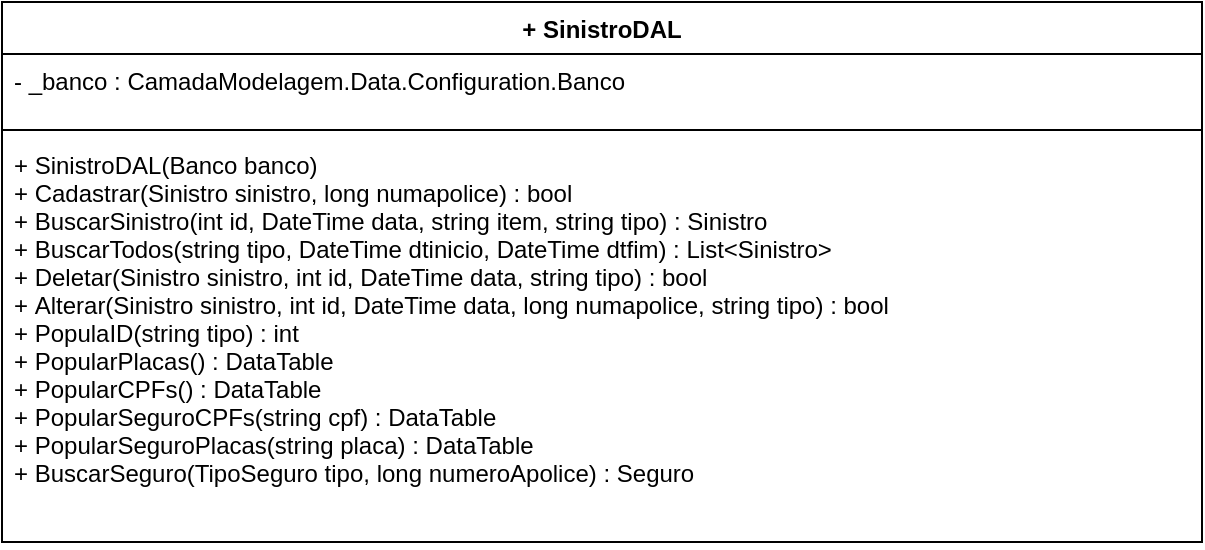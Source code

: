 <mxfile version="12.2.4" type="device" pages="1"><diagram id="-L9IpRQf3EQlU6v8rdQ8" name="Page-1"><mxGraphModel dx="1095" dy="349" grid="1" gridSize="10" guides="1" tooltips="1" connect="1" arrows="1" fold="1" page="1" pageScale="1" pageWidth="1169" pageHeight="827" math="0" shadow="0"><root><mxCell id="0"/><mxCell id="1" parent="0"/><mxCell id="MYMX8F3CuHnzxPZbWVWI-5" value="+ SinistroDAL" style="swimlane;fontStyle=1;align=center;verticalAlign=top;childLayout=stackLayout;horizontal=1;startSize=26;horizontalStack=0;resizeParent=1;resizeParentMax=0;resizeLast=0;collapsible=1;marginBottom=0;" parent="1" vertex="1"><mxGeometry x="10" y="70" width="600" height="270" as="geometry"/></mxCell><mxCell id="MYMX8F3CuHnzxPZbWVWI-6" value="- _banco : CamadaModelagem.Data.Configuration.Banco" style="text;strokeColor=none;fillColor=none;align=left;verticalAlign=top;spacingLeft=4;spacingRight=4;overflow=hidden;rotatable=0;points=[[0,0.5],[1,0.5]];portConstraint=eastwest;" parent="MYMX8F3CuHnzxPZbWVWI-5" vertex="1"><mxGeometry y="26" width="600" height="34" as="geometry"/></mxCell><mxCell id="MYMX8F3CuHnzxPZbWVWI-7" value="" style="line;strokeWidth=1;fillColor=none;align=left;verticalAlign=middle;spacingTop=-1;spacingLeft=3;spacingRight=3;rotatable=0;labelPosition=right;points=[];portConstraint=eastwest;" parent="MYMX8F3CuHnzxPZbWVWI-5" vertex="1"><mxGeometry y="60" width="600" height="8" as="geometry"/></mxCell><mxCell id="MYMX8F3CuHnzxPZbWVWI-8" value="+ SinistroDAL(Banco banco)&#10;+ Cadastrar(Sinistro sinistro, long numapolice) : bool&#10;+ BuscarSinistro(int id, DateTime data, string item, string tipo) : Sinistro&#10;+ BuscarTodos(string tipo, DateTime dtinicio, DateTime dtfim) : List&lt;Sinistro&gt;&#10;+ Deletar(Sinistro sinistro, int id, DateTime data, string tipo) : bool&#10;+ Alterar(Sinistro sinistro, int id, DateTime data, long numapolice, string tipo) : bool&#10;+ PopulaID(string tipo) : int&#10;+ PopularPlacas() : DataTable&#10;+ PopularCPFs() : DataTable&#10;+ PopularSeguroCPFs(string cpf) : DataTable&#10;+ PopularSeguroPlacas(string placa) : DataTable&#10;+ BuscarSeguro(TipoSeguro tipo, long numeroApolice) : Seguro&#10; " style="text;strokeColor=none;fillColor=none;align=left;verticalAlign=top;spacingLeft=4;spacingRight=4;overflow=hidden;rotatable=0;points=[[0,0.5],[1,0.5]];portConstraint=eastwest;" parent="MYMX8F3CuHnzxPZbWVWI-5" vertex="1"><mxGeometry y="68" width="600" height="202" as="geometry"/></mxCell></root></mxGraphModel></diagram></mxfile>